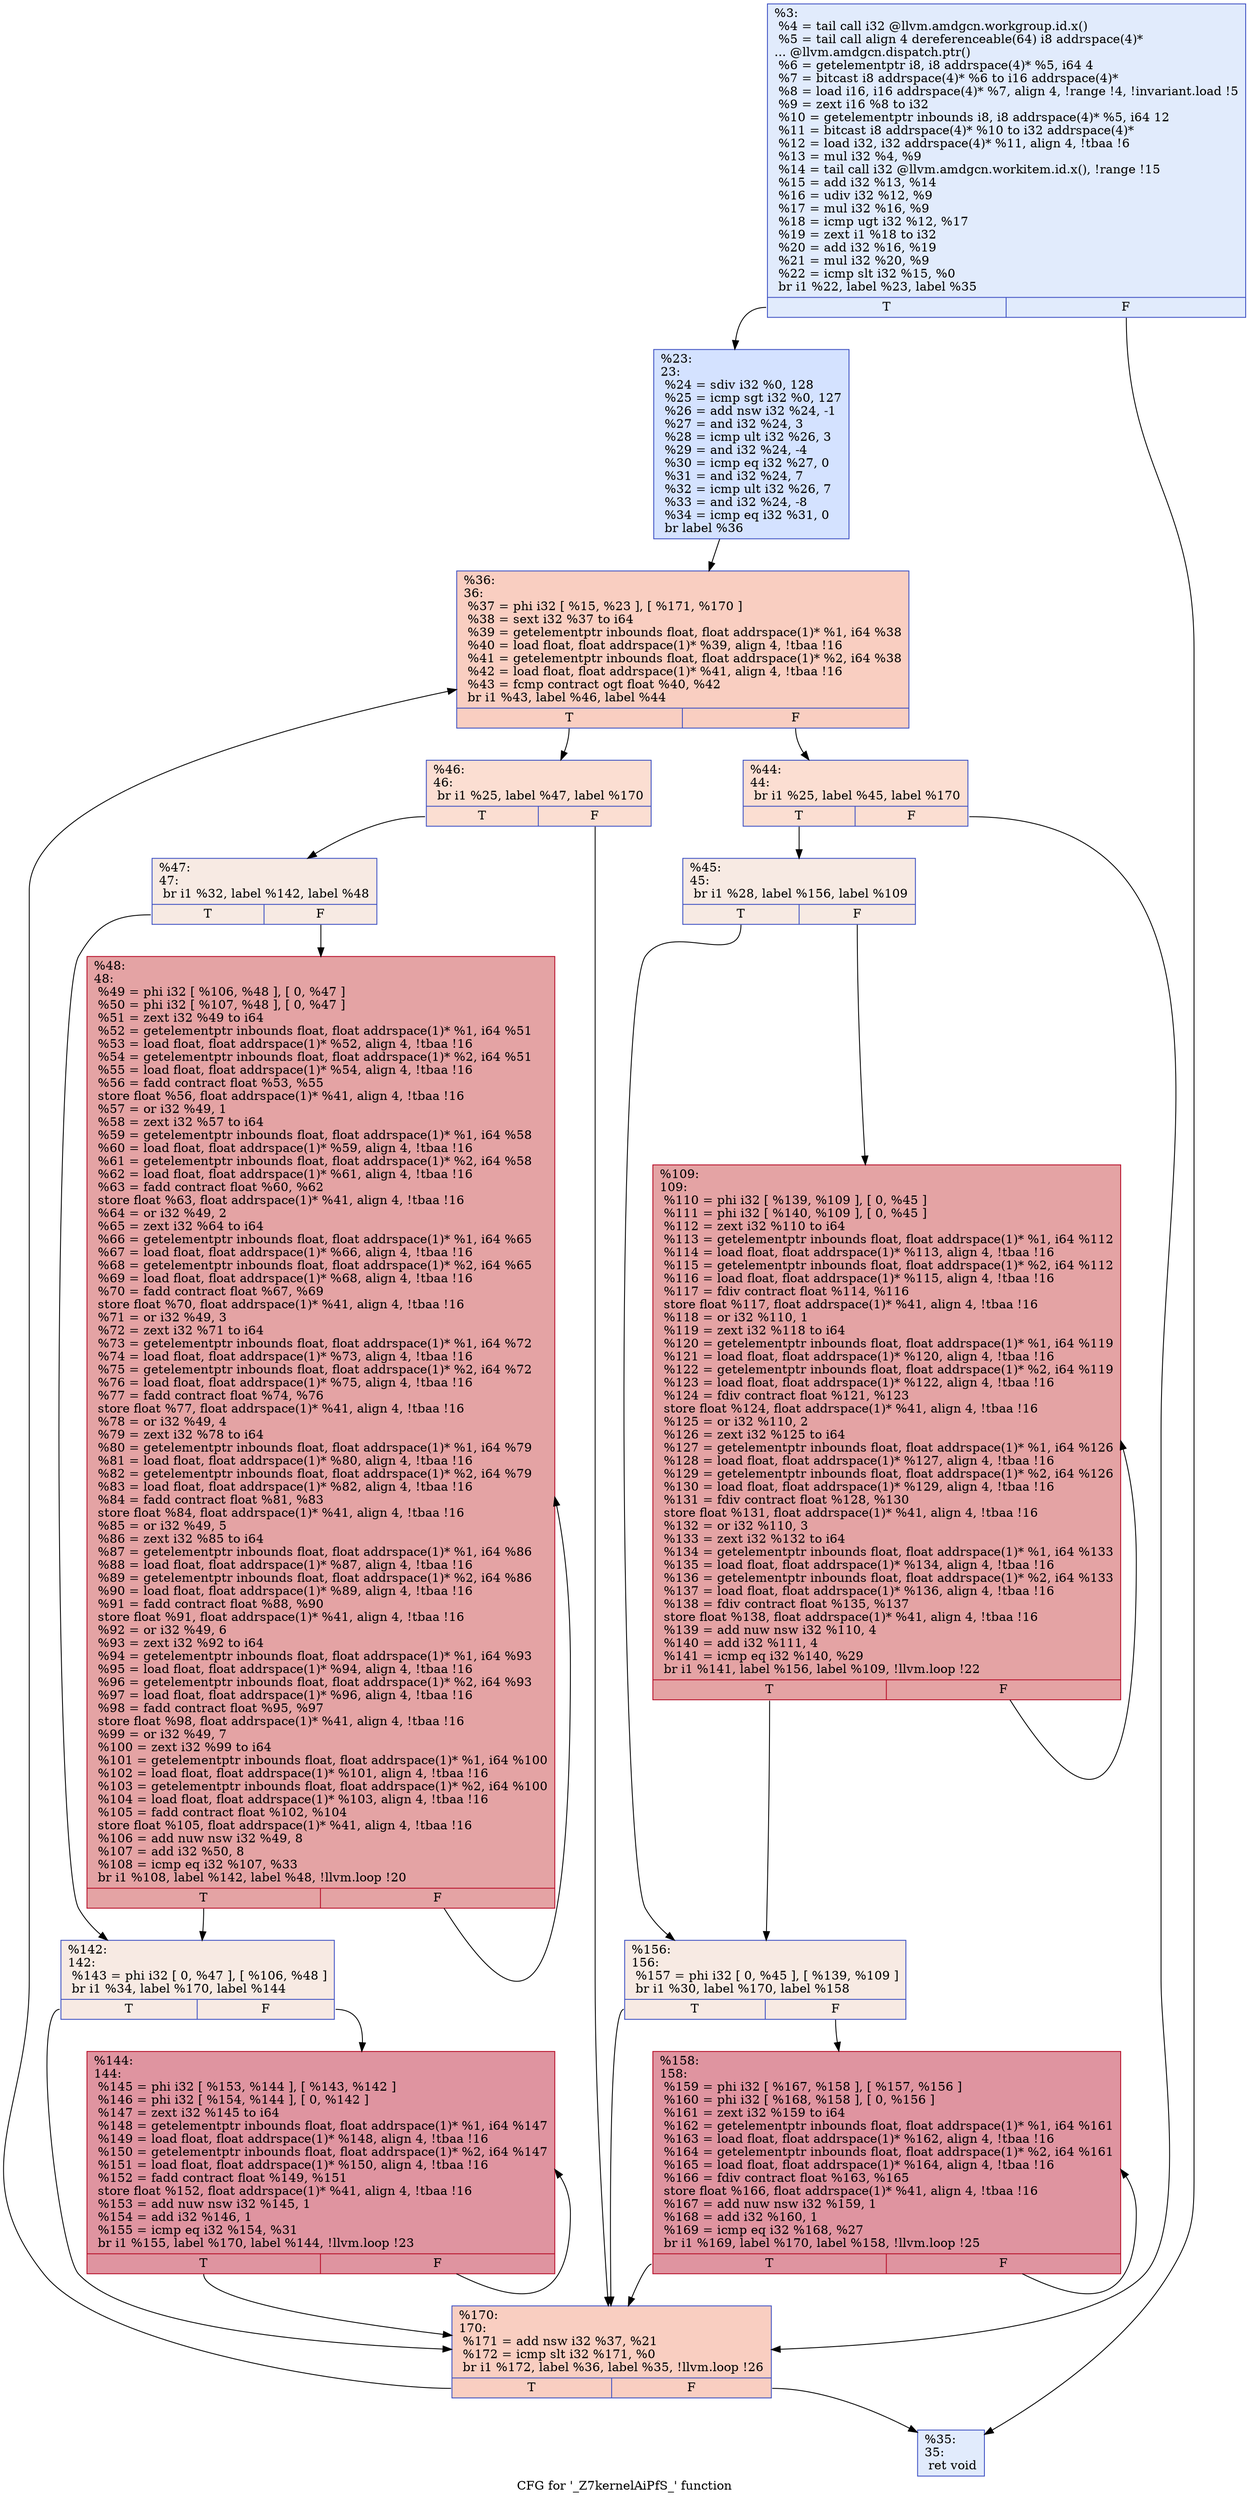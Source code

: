 digraph "CFG for '_Z7kernelAiPfS_' function" {
	label="CFG for '_Z7kernelAiPfS_' function";

	Node0x519f450 [shape=record,color="#3d50c3ff", style=filled, fillcolor="#bbd1f870",label="{%3:\l  %4 = tail call i32 @llvm.amdgcn.workgroup.id.x()\l  %5 = tail call align 4 dereferenceable(64) i8 addrspace(4)*\l... @llvm.amdgcn.dispatch.ptr()\l  %6 = getelementptr i8, i8 addrspace(4)* %5, i64 4\l  %7 = bitcast i8 addrspace(4)* %6 to i16 addrspace(4)*\l  %8 = load i16, i16 addrspace(4)* %7, align 4, !range !4, !invariant.load !5\l  %9 = zext i16 %8 to i32\l  %10 = getelementptr inbounds i8, i8 addrspace(4)* %5, i64 12\l  %11 = bitcast i8 addrspace(4)* %10 to i32 addrspace(4)*\l  %12 = load i32, i32 addrspace(4)* %11, align 4, !tbaa !6\l  %13 = mul i32 %4, %9\l  %14 = tail call i32 @llvm.amdgcn.workitem.id.x(), !range !15\l  %15 = add i32 %13, %14\l  %16 = udiv i32 %12, %9\l  %17 = mul i32 %16, %9\l  %18 = icmp ugt i32 %12, %17\l  %19 = zext i1 %18 to i32\l  %20 = add i32 %16, %19\l  %21 = mul i32 %20, %9\l  %22 = icmp slt i32 %15, %0\l  br i1 %22, label %23, label %35\l|{<s0>T|<s1>F}}"];
	Node0x519f450:s0 -> Node0x51a1a10;
	Node0x519f450:s1 -> Node0x51a1aa0;
	Node0x51a1a10 [shape=record,color="#3d50c3ff", style=filled, fillcolor="#9ebeff70",label="{%23:\l23:                                               \l  %24 = sdiv i32 %0, 128\l  %25 = icmp sgt i32 %0, 127\l  %26 = add nsw i32 %24, -1\l  %27 = and i32 %24, 3\l  %28 = icmp ult i32 %26, 3\l  %29 = and i32 %24, -4\l  %30 = icmp eq i32 %27, 0\l  %31 = and i32 %24, 7\l  %32 = icmp ult i32 %26, 7\l  %33 = and i32 %24, -8\l  %34 = icmp eq i32 %31, 0\l  br label %36\l}"];
	Node0x51a1a10 -> Node0x51a1710;
	Node0x51a1aa0 [shape=record,color="#3d50c3ff", style=filled, fillcolor="#bbd1f870",label="{%35:\l35:                                               \l  ret void\l}"];
	Node0x51a1710 [shape=record,color="#3d50c3ff", style=filled, fillcolor="#f2907270",label="{%36:\l36:                                               \l  %37 = phi i32 [ %15, %23 ], [ %171, %170 ]\l  %38 = sext i32 %37 to i64\l  %39 = getelementptr inbounds float, float addrspace(1)* %1, i64 %38\l  %40 = load float, float addrspace(1)* %39, align 4, !tbaa !16\l  %41 = getelementptr inbounds float, float addrspace(1)* %2, i64 %38\l  %42 = load float, float addrspace(1)* %41, align 4, !tbaa !16\l  %43 = fcmp contract ogt float %40, %42\l  br i1 %43, label %46, label %44\l|{<s0>T|<s1>F}}"];
	Node0x51a1710:s0 -> Node0x51a3140;
	Node0x51a1710:s1 -> Node0x51a31d0;
	Node0x51a31d0 [shape=record,color="#3d50c3ff", style=filled, fillcolor="#f7b59970",label="{%44:\l44:                                               \l  br i1 %25, label %45, label %170\l|{<s0>T|<s1>F}}"];
	Node0x51a31d0:s0 -> Node0x51a3310;
	Node0x51a31d0:s1 -> Node0x51a25a0;
	Node0x51a3310 [shape=record,color="#3d50c3ff", style=filled, fillcolor="#eed0c070",label="{%45:\l45:                                               \l  br i1 %28, label %156, label %109\l|{<s0>T|<s1>F}}"];
	Node0x51a3310:s0 -> Node0x51a3410;
	Node0x51a3310:s1 -> Node0x51a3460;
	Node0x51a3140 [shape=record,color="#3d50c3ff", style=filled, fillcolor="#f7b59970",label="{%46:\l46:                                               \l  br i1 %25, label %47, label %170\l|{<s0>T|<s1>F}}"];
	Node0x51a3140:s0 -> Node0x51a35a0;
	Node0x51a3140:s1 -> Node0x51a25a0;
	Node0x51a35a0 [shape=record,color="#3d50c3ff", style=filled, fillcolor="#eed0c070",label="{%47:\l47:                                               \l  br i1 %32, label %142, label %48\l|{<s0>T|<s1>F}}"];
	Node0x51a35a0:s0 -> Node0x51a36a0;
	Node0x51a35a0:s1 -> Node0x51a36f0;
	Node0x51a36f0 [shape=record,color="#b70d28ff", style=filled, fillcolor="#c32e3170",label="{%48:\l48:                                               \l  %49 = phi i32 [ %106, %48 ], [ 0, %47 ]\l  %50 = phi i32 [ %107, %48 ], [ 0, %47 ]\l  %51 = zext i32 %49 to i64\l  %52 = getelementptr inbounds float, float addrspace(1)* %1, i64 %51\l  %53 = load float, float addrspace(1)* %52, align 4, !tbaa !16\l  %54 = getelementptr inbounds float, float addrspace(1)* %2, i64 %51\l  %55 = load float, float addrspace(1)* %54, align 4, !tbaa !16\l  %56 = fadd contract float %53, %55\l  store float %56, float addrspace(1)* %41, align 4, !tbaa !16\l  %57 = or i32 %49, 1\l  %58 = zext i32 %57 to i64\l  %59 = getelementptr inbounds float, float addrspace(1)* %1, i64 %58\l  %60 = load float, float addrspace(1)* %59, align 4, !tbaa !16\l  %61 = getelementptr inbounds float, float addrspace(1)* %2, i64 %58\l  %62 = load float, float addrspace(1)* %61, align 4, !tbaa !16\l  %63 = fadd contract float %60, %62\l  store float %63, float addrspace(1)* %41, align 4, !tbaa !16\l  %64 = or i32 %49, 2\l  %65 = zext i32 %64 to i64\l  %66 = getelementptr inbounds float, float addrspace(1)* %1, i64 %65\l  %67 = load float, float addrspace(1)* %66, align 4, !tbaa !16\l  %68 = getelementptr inbounds float, float addrspace(1)* %2, i64 %65\l  %69 = load float, float addrspace(1)* %68, align 4, !tbaa !16\l  %70 = fadd contract float %67, %69\l  store float %70, float addrspace(1)* %41, align 4, !tbaa !16\l  %71 = or i32 %49, 3\l  %72 = zext i32 %71 to i64\l  %73 = getelementptr inbounds float, float addrspace(1)* %1, i64 %72\l  %74 = load float, float addrspace(1)* %73, align 4, !tbaa !16\l  %75 = getelementptr inbounds float, float addrspace(1)* %2, i64 %72\l  %76 = load float, float addrspace(1)* %75, align 4, !tbaa !16\l  %77 = fadd contract float %74, %76\l  store float %77, float addrspace(1)* %41, align 4, !tbaa !16\l  %78 = or i32 %49, 4\l  %79 = zext i32 %78 to i64\l  %80 = getelementptr inbounds float, float addrspace(1)* %1, i64 %79\l  %81 = load float, float addrspace(1)* %80, align 4, !tbaa !16\l  %82 = getelementptr inbounds float, float addrspace(1)* %2, i64 %79\l  %83 = load float, float addrspace(1)* %82, align 4, !tbaa !16\l  %84 = fadd contract float %81, %83\l  store float %84, float addrspace(1)* %41, align 4, !tbaa !16\l  %85 = or i32 %49, 5\l  %86 = zext i32 %85 to i64\l  %87 = getelementptr inbounds float, float addrspace(1)* %1, i64 %86\l  %88 = load float, float addrspace(1)* %87, align 4, !tbaa !16\l  %89 = getelementptr inbounds float, float addrspace(1)* %2, i64 %86\l  %90 = load float, float addrspace(1)* %89, align 4, !tbaa !16\l  %91 = fadd contract float %88, %90\l  store float %91, float addrspace(1)* %41, align 4, !tbaa !16\l  %92 = or i32 %49, 6\l  %93 = zext i32 %92 to i64\l  %94 = getelementptr inbounds float, float addrspace(1)* %1, i64 %93\l  %95 = load float, float addrspace(1)* %94, align 4, !tbaa !16\l  %96 = getelementptr inbounds float, float addrspace(1)* %2, i64 %93\l  %97 = load float, float addrspace(1)* %96, align 4, !tbaa !16\l  %98 = fadd contract float %95, %97\l  store float %98, float addrspace(1)* %41, align 4, !tbaa !16\l  %99 = or i32 %49, 7\l  %100 = zext i32 %99 to i64\l  %101 = getelementptr inbounds float, float addrspace(1)* %1, i64 %100\l  %102 = load float, float addrspace(1)* %101, align 4, !tbaa !16\l  %103 = getelementptr inbounds float, float addrspace(1)* %2, i64 %100\l  %104 = load float, float addrspace(1)* %103, align 4, !tbaa !16\l  %105 = fadd contract float %102, %104\l  store float %105, float addrspace(1)* %41, align 4, !tbaa !16\l  %106 = add nuw nsw i32 %49, 8\l  %107 = add i32 %50, 8\l  %108 = icmp eq i32 %107, %33\l  br i1 %108, label %142, label %48, !llvm.loop !20\l|{<s0>T|<s1>F}}"];
	Node0x51a36f0:s0 -> Node0x51a36a0;
	Node0x51a36f0:s1 -> Node0x51a36f0;
	Node0x51a3460 [shape=record,color="#b70d28ff", style=filled, fillcolor="#c32e3170",label="{%109:\l109:                                              \l  %110 = phi i32 [ %139, %109 ], [ 0, %45 ]\l  %111 = phi i32 [ %140, %109 ], [ 0, %45 ]\l  %112 = zext i32 %110 to i64\l  %113 = getelementptr inbounds float, float addrspace(1)* %1, i64 %112\l  %114 = load float, float addrspace(1)* %113, align 4, !tbaa !16\l  %115 = getelementptr inbounds float, float addrspace(1)* %2, i64 %112\l  %116 = load float, float addrspace(1)* %115, align 4, !tbaa !16\l  %117 = fdiv contract float %114, %116\l  store float %117, float addrspace(1)* %41, align 4, !tbaa !16\l  %118 = or i32 %110, 1\l  %119 = zext i32 %118 to i64\l  %120 = getelementptr inbounds float, float addrspace(1)* %1, i64 %119\l  %121 = load float, float addrspace(1)* %120, align 4, !tbaa !16\l  %122 = getelementptr inbounds float, float addrspace(1)* %2, i64 %119\l  %123 = load float, float addrspace(1)* %122, align 4, !tbaa !16\l  %124 = fdiv contract float %121, %123\l  store float %124, float addrspace(1)* %41, align 4, !tbaa !16\l  %125 = or i32 %110, 2\l  %126 = zext i32 %125 to i64\l  %127 = getelementptr inbounds float, float addrspace(1)* %1, i64 %126\l  %128 = load float, float addrspace(1)* %127, align 4, !tbaa !16\l  %129 = getelementptr inbounds float, float addrspace(1)* %2, i64 %126\l  %130 = load float, float addrspace(1)* %129, align 4, !tbaa !16\l  %131 = fdiv contract float %128, %130\l  store float %131, float addrspace(1)* %41, align 4, !tbaa !16\l  %132 = or i32 %110, 3\l  %133 = zext i32 %132 to i64\l  %134 = getelementptr inbounds float, float addrspace(1)* %1, i64 %133\l  %135 = load float, float addrspace(1)* %134, align 4, !tbaa !16\l  %136 = getelementptr inbounds float, float addrspace(1)* %2, i64 %133\l  %137 = load float, float addrspace(1)* %136, align 4, !tbaa !16\l  %138 = fdiv contract float %135, %137\l  store float %138, float addrspace(1)* %41, align 4, !tbaa !16\l  %139 = add nuw nsw i32 %110, 4\l  %140 = add i32 %111, 4\l  %141 = icmp eq i32 %140, %29\l  br i1 %141, label %156, label %109, !llvm.loop !22\l|{<s0>T|<s1>F}}"];
	Node0x51a3460:s0 -> Node0x51a3410;
	Node0x51a3460:s1 -> Node0x51a3460;
	Node0x51a36a0 [shape=record,color="#3d50c3ff", style=filled, fillcolor="#eed0c070",label="{%142:\l142:                                              \l  %143 = phi i32 [ 0, %47 ], [ %106, %48 ]\l  br i1 %34, label %170, label %144\l|{<s0>T|<s1>F}}"];
	Node0x51a36a0:s0 -> Node0x51a25a0;
	Node0x51a36a0:s1 -> Node0x51a7bc0;
	Node0x51a7bc0 [shape=record,color="#b70d28ff", style=filled, fillcolor="#b70d2870",label="{%144:\l144:                                              \l  %145 = phi i32 [ %153, %144 ], [ %143, %142 ]\l  %146 = phi i32 [ %154, %144 ], [ 0, %142 ]\l  %147 = zext i32 %145 to i64\l  %148 = getelementptr inbounds float, float addrspace(1)* %1, i64 %147\l  %149 = load float, float addrspace(1)* %148, align 4, !tbaa !16\l  %150 = getelementptr inbounds float, float addrspace(1)* %2, i64 %147\l  %151 = load float, float addrspace(1)* %150, align 4, !tbaa !16\l  %152 = fadd contract float %149, %151\l  store float %152, float addrspace(1)* %41, align 4, !tbaa !16\l  %153 = add nuw nsw i32 %145, 1\l  %154 = add i32 %146, 1\l  %155 = icmp eq i32 %154, %31\l  br i1 %155, label %170, label %144, !llvm.loop !23\l|{<s0>T|<s1>F}}"];
	Node0x51a7bc0:s0 -> Node0x51a25a0;
	Node0x51a7bc0:s1 -> Node0x51a7bc0;
	Node0x51a3410 [shape=record,color="#3d50c3ff", style=filled, fillcolor="#eed0c070",label="{%156:\l156:                                              \l  %157 = phi i32 [ 0, %45 ], [ %139, %109 ]\l  br i1 %30, label %170, label %158\l|{<s0>T|<s1>F}}"];
	Node0x51a3410:s0 -> Node0x51a25a0;
	Node0x51a3410:s1 -> Node0x51a85e0;
	Node0x51a85e0 [shape=record,color="#b70d28ff", style=filled, fillcolor="#b70d2870",label="{%158:\l158:                                              \l  %159 = phi i32 [ %167, %158 ], [ %157, %156 ]\l  %160 = phi i32 [ %168, %158 ], [ 0, %156 ]\l  %161 = zext i32 %159 to i64\l  %162 = getelementptr inbounds float, float addrspace(1)* %1, i64 %161\l  %163 = load float, float addrspace(1)* %162, align 4, !tbaa !16\l  %164 = getelementptr inbounds float, float addrspace(1)* %2, i64 %161\l  %165 = load float, float addrspace(1)* %164, align 4, !tbaa !16\l  %166 = fdiv contract float %163, %165\l  store float %166, float addrspace(1)* %41, align 4, !tbaa !16\l  %167 = add nuw nsw i32 %159, 1\l  %168 = add i32 %160, 1\l  %169 = icmp eq i32 %168, %27\l  br i1 %169, label %170, label %158, !llvm.loop !25\l|{<s0>T|<s1>F}}"];
	Node0x51a85e0:s0 -> Node0x51a25a0;
	Node0x51a85e0:s1 -> Node0x51a85e0;
	Node0x51a25a0 [shape=record,color="#3d50c3ff", style=filled, fillcolor="#f2907270",label="{%170:\l170:                                              \l  %171 = add nsw i32 %37, %21\l  %172 = icmp slt i32 %171, %0\l  br i1 %172, label %36, label %35, !llvm.loop !26\l|{<s0>T|<s1>F}}"];
	Node0x51a25a0:s0 -> Node0x51a1710;
	Node0x51a25a0:s1 -> Node0x51a1aa0;
}
